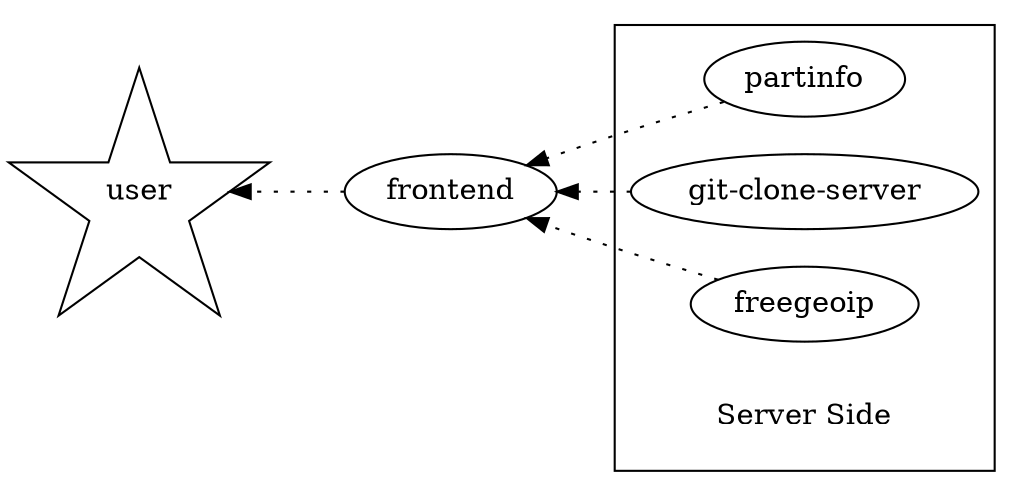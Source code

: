 digraph current {
    rankdir=RL
    edge [style=dotted];
    user [shape=star];
    frontend -> user;
    partinfo -> frontend;
    "git-clone-server" -> frontend;
    freegeoip -> frontend
    subgraph cluster_01 {
        "Server Side" [shape=none];
        partinfo;
        "git-clone-server";
        freegeoip
    }
}
